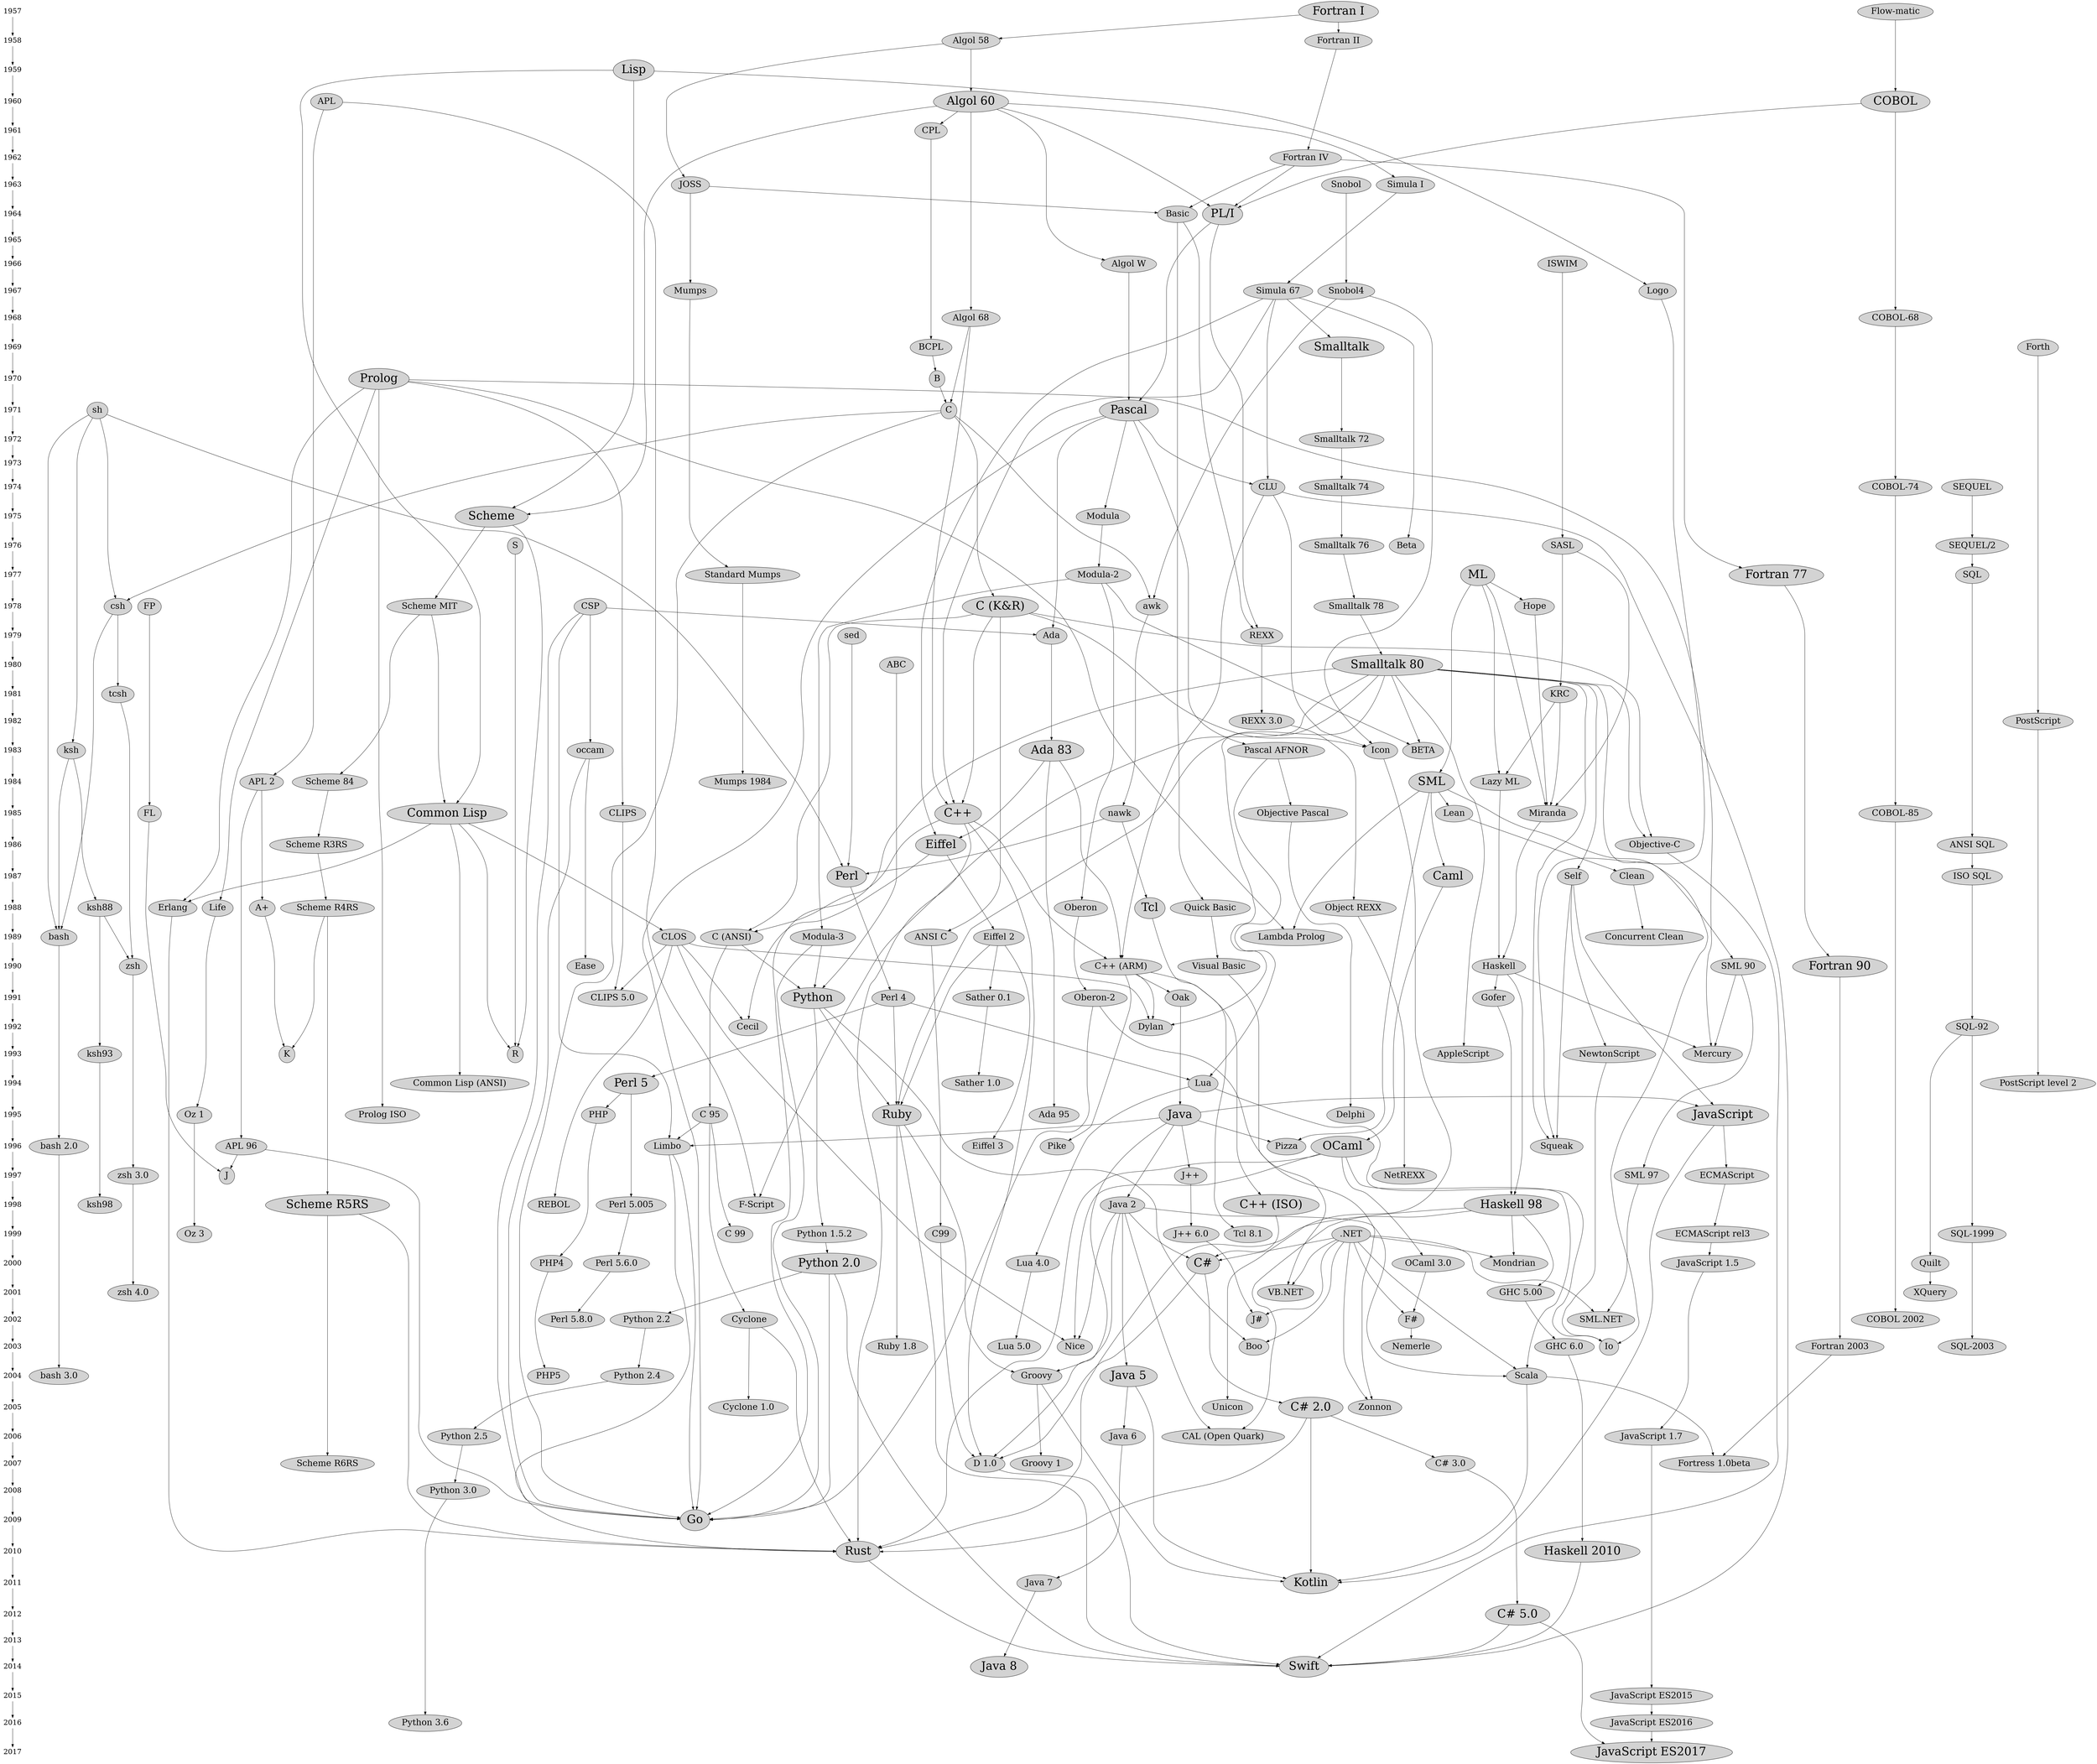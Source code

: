 @startuml

digraph dd {
  {
    node [ shape=plaintext,fontsize=25 ];

1957 -> 1958 -> 1959 -> 1960 -> 1961 -> 1962 -> 1963 -> 1964 -> 1965 -> 1966 -> 1967 -> 1968 -> 1969 -> 1970 -> 1971 -> 1972 -> 1973 -> 1974 -> 1975 -> 1976 -> 1977 -> 1978 -> 1979 -> 1980 -> 1981 -> 1982 -> 1983 -> 1984 -> 1985 -> 1986 -> 1987 -> 1988 -> 1989 -> 1990 -> 1991 -> 1992 -> 1993 -> 1994 -> 1995 -> 1996 -> 1997 -> 1998 -> 1999 -> 2000 -> 2001 -> 2002 -> 2003 -> 2004 -> 2005 -> 2006 -> 2007 -> 2008 -> 2009 -> 2010 -> 2011 -> 2012 -> 2013 -> 2014 -> 2015 -> 2016 -> 2017
  }

node [ fontsize=30, style=filled ];
{ rank = same ; 1960 ; "APL" ; "COBOL" [ fontsize=40 ] ; "Algol 60" [ fontsize=40 ] }
{ rank = same ; 2007 ; "Scheme R6RS" ; "Fortress 1.0beta" ; "C# 3.0" ; "D 1.0" ; "Groovy 1" }
{ rank = same ; 1977 ; "Standard Mumps" ; "Fortran 77" [ fontsize=40 ] ; "SQL" ; "Modula-2" ; "ML" [ fontsize=40 ] }
{ rank = same ; 1968 ; "Algol 68" ; "COBOL-68" }
{ rank = same ; 2002 ; "COBOL 2002" ; "Python 2.2" ; "F#" ; "J#" ; "SML.NET" ; "Perl 5.8.0" ; "Cyclone" }
{ rank = same ; 1976 ; "Beta" ; "Smalltalk 76" ; "S" ; "SEQUEL/2" ; "SASL" }
{ rank = same ; 1979 ; "Ada" ; "sed" ; "REXX" }
{ rank = same ; 1994 ; "PostScript level 2" ; "Sather 1.0" ; "Common Lisp (ANSI)" ; "Perl 5" [ fontsize=40 ] ; "Lua" }
{ rank = same ; 1961 ; "CPL" }
{ rank = same ; 1972 ; "Smalltalk 72" }
{ rank = same ; 2009 ; "Go" [ fontsize=40 ] }
{ rank = same ; 1963 ; "Simula I" ; "Snobol" ; "JOSS" }
{ rank = same ; 2006 ; "Python 2.5" ; "Java 6" ; "JavaScript 1.7" ; "CAL (Open Quark)" }
{ rank = same ; 1971 ; "Pascal" [ fontsize=40 ] ; "C" ; "sh" }
{ rank = same ; 1966 ; "Algol W" ; "ISWIM" }
{ rank = same ; 2003 ; "Io" ; "GHC 6.0" ; "Nemerle" ; "Ruby 1.8" ; "Fortran 2003" ; "SQL-2003" ; "Boo" ; "Nice" ; "Lua 5.0" }
{ rank = same ; 1984 ; "Lazy ML" ; "Mumps 1984" ; "SML" [ fontsize=40 ] ; "Scheme 84" ; "APL 2" }
{ rank = same ; 1969 ; "BCPL" ; "Smalltalk" [ fontsize=40 ] ; "Forth" }
{ rank = same ; 2014 ; "Swift" [ fontsize=40 ] ; "Java 8" [ fontsize=40 ] }
{ rank = same ; 2001 ; "zsh 4.0" ; "XQuery" ; "GHC 5.00" ; "VB.NET" }
{ rank = same ; 1962 ; "Fortran IV" }
{ rank = same ; 2005 ; "Cyclone 1.0" ; "Zonnon" ; "C# 2.0" [ fontsize=40 ] ; "Unicon" }
{ rank = same ; 2008 ; "Python 3.0" }
{ rank = same ; 1970 ; "B" ; "Prolog" [ fontsize=40 ] }
{ rank = same ; 1978 ; "awk" ; "Smalltalk 78" ; "Scheme MIT" ; "Hope" ; "C (K&R)" [ fontsize=40 ] ; "FP" ; "CSP" ; "csh" }
{ rank = same ; 1975 ; "Scheme" [ fontsize=40 ] ; "Modula" }
{ rank = same ; 2000 ; "C#" [ fontsize=40 ] ; "JavaScript 1.5" ; "Lua 4.0" ; "Quilt" ; "PHP4" ; "Mondrian" ; "Python 2.0" [ fontsize=40 ] ; "Perl 5.6.0" ; "OCaml 3.0" }
{ rank = same ; 1967 ; "Mumps" ; "Snobol4" ; "Logo" ; "Simula 67" }
{ rank = same ; 1981 ; "KRC" ; "tcsh" }
{ rank = same ; 1999 ; "Oz 3" ; "Python 1.5.2" ; ".NET" ; "J++ 6.0" ; "C99" ; "ECMAScript rel3" ; "C 99" ; "Tcl 8.1" ; "SQL-1999" }
{ rank = same ; 1996 ; "Pike" ; "Limbo" ; "Eiffel 3" ; "Pizza" ; "Squeak" ; "APL 96" ; "OCaml" [ fontsize=40 ] ; "bash 2.0" }
{ rank = same ; 1974 ; "CLU" ; "Smalltalk 74" ; "COBOL-74" ; "SEQUEL" }
{ rank = same ; 2011 ; "Java 7" ; "Kotlin" [ fontsize=40 ] }
{ rank = same ; 1959 ; "Lisp" [ fontsize=40 ] }
{ rank = same ; 2004 ; "Scala" ; "Python 2.4" ; "Groovy" ; "PHP5" ; "bash 3.0" ; "Java 5" [ fontsize=40 ] }
{ rank = same ; 1983 ; "Icon" ; "ksh" ; "occam" ; "Ada 83" [ fontsize=40 ] ; "BETA" ; "Pascal AFNOR" }
{ rank = same ; 1992 ; "Cecil" ; "Dylan" ; "SQL-92" }
{ rank = same ; 1957 ; "Fortran I" [ fontsize=40 ] ; "Flow-matic" }
{ rank = same ; 1980 ; "ABC" ; "Smalltalk 80" [ fontsize=40 ] }
{ rank = same ; 2010 ; "Haskell 2010" [ fontsize=40 ] ; "Rust" [ fontsize=40 ] }
{ rank = same ; 1985 ; "Miranda" ; "C++" [ fontsize=40 ] ; "Objective Pascal" ; "nawk" ; "COBOL-85" ; "CLIPS" ; "Common Lisp" [ fontsize=40 ] ; "Lean" ; "FL" }
{ rank = same ; 1988 ; "Life" ; "A+" ; "Oberon" ; "Tcl" [ fontsize=40 ] ; "Scheme R4RS" ; "Quick Basic" ; "ksh88" ; "Object REXX" ; "Erlang" }
{ rank = same ; 1997 ; "SML 97" ; "ECMAScript" ; "J++" ; "NetREXX" ; "J" ; "zsh 3.0" }
{ rank = same ; 2015 ; "JavaScript ES2015" }
{ rank = same ; 1990 ; "SML 90" ; "Ease" ; "Fortran 90" [ fontsize=40 ] ; "Haskell" ; "C++ (ARM)" ; "Visual Basic" ; "zsh" }
{ rank = same ; 1958 ; "Fortran II" ; "Algol 58" }
{ rank = same ; 2017 ; "JavaScript ES2017" [ fontsize=40 ] }
{ rank = same ; 1987 ; "Perl" [ fontsize=40 ] ; "Clean" ; "Caml" [ fontsize=40 ] ; "ISO SQL" ; "Self" }
{ rank = same ; 1998 ; "ksh98" ; "Haskell 98" [ fontsize=40 ] ; "F-Script" ; "Java 2" ; "REBOL" ; "Scheme R5RS" [ fontsize=40 ] ; "C++ (ISO)" [ fontsize=40 ] ; "Perl 5.005" }
{ rank = same ; 1995 ; "JavaScript" [ fontsize=40 ] ; "Oz 1" ; "Delphi" ; "Java" [ fontsize=40 ] ; "PHP" ; "Ruby" [ fontsize=40 ] ; "C 95" ; "Prolog ISO" ; "Ada 95" }
{ rank = same ; 2016 ; "JavaScript ES2016" ; "Python 3.6" }
{ rank = same ; 1964 ; "PL/I" [ fontsize=40 ] ; "Basic" }
{ rank = same ; 1989 ; "CLOS" ; "Lambda Prolog" ; "bash" ; "C (ANSI)" ; "ANSI C" ; "Modula-3" ; "Concurrent Clean" ; "Eiffel 2" }
{ rank = same ; 1986 ; "Objective-C" ; "Scheme R3RS" ; "ANSI SQL" ; "Eiffel" [ fontsize=40 ] }
{ rank = same ; 1991 ; "Python" [ fontsize=40 ] ; "Sather 0.1" ; "Gofer" ; "Oberon-2" ; "CLIPS 5.0" ; "Oak" ; "Perl 4" }
{ rank = same ; 1982 ; "REXX 3.0" ; "PostScript" }
{ rank = same ; 1993 ; "ksh93" ; "K" ; "AppleScript" ; "R" ; "NewtonScript" ; "Mercury" }
{ rank = same ; 2012 ; "C# 5.0" [ fontsize=40 ] }

"APL 96" -> "J"
"FL" -> "J"
"C++ (ARM)" -> "Oak"
".NET" -> "Boo"
"Python" -> "Boo"
"Quick Basic" -> "Visual Basic" [weight=3]
"Algol 58" -> "Algol 60" [weight=3]
"OCaml" -> "OCaml 3.0" [weight=3]
"C 95" -> "C 99" [weight=3]
"C# 5.0" -> "JavaScript ES2017"
"JavaScript ES2016" -> "JavaScript ES2017" [weight=3]
"Fortran II" -> "Fortran IV" [weight=3]
"SML 90" -> "Mercury"
"Haskell" -> "Mercury"
"Prolog" -> "Mercury"
"CLOS" -> "REBOL"
"Groovy" -> "Groovy 1" [weight=3]
"bash 2.0" -> "bash 3.0" [weight=3]
"Smalltalk 74" -> "Smalltalk 76" [weight=3]
"Haskell 98" -> "GHC 5.00" [weight=3]
"Self" -> "NewtonScript"
"SML" -> "Lean"
"Python 3.0" -> "Python 3.6" [weight=3]
"Perl" -> "Perl 4" [weight=3]
"Simula 67" -> "Eiffel"
"Ada 83" -> "Eiffel"
"JavaScript 1.7" -> "JavaScript ES2015" [weight=3]
"Perl 5.6.0" -> "Perl 5.8.0" [weight=3]
"Caml" -> "OCaml" [weight=3]
"Java 2" -> "Java 5" [weight=3]
"ksh88" -> "zsh"
"tcsh" -> "zsh"
"ISO SQL" -> "SQL-92" [weight=3]
"C#" -> "C# 2.0" [weight=3]
"sh" -> "csh"
"C" -> "csh"
"Algol 58" -> "JOSS"
"Scheme R4RS" -> "Scheme R5RS" [weight=3]
"APL" -> "APL 2" [weight=3]
"SQL-92" -> "SQL-1999" [weight=3]
"Icon" -> "Unicon" [weight=3]
"Pascal" -> "Modula"
"C++ (ARM)" -> "C++ (ISO)" [weight=3]
"SEQUEL" -> "SEQUEL/2" [weight=3]
"REXX 3.0" -> "Object REXX" [weight=3]
"ISWIM" -> "SASL" [weight=3]
"FP" -> "FL" [weight=3]
"Scheme MIT" -> "Scheme 84" [weight=3]
"bash" -> "bash 2.0" [weight=3]
"Tcl" -> "Tcl 8.1" [weight=3]
"Algol 60" -> "CPL"
"Perl 5" -> "Perl 5.005" [weight=3]
"Visual Basic" -> "VB.NET"
".NET" -> "VB.NET"
"Simula I" -> "Simula 67" [weight=3]
"Groovy" -> "Kotlin"
"Java 5" -> "Kotlin"
"C# 2.0" -> "Kotlin"
"JavaScript" -> "Kotlin"
"Scala" -> "Kotlin"
"Java 6" -> "Java 7" [weight=3]
"zsh" -> "zsh 3.0" [weight=3]
"C 95" -> "Cyclone"
"Lua 4.0" -> "Lua 5.0" [weight=3]
"Haskell 98" -> "CAL (Open Quark)"
"Java 2" -> "CAL (Open Quark)"
"csh" -> "tcsh" [weight=3]
"Java 2" -> "Nice"
"OCaml" -> "Nice"
"CLOS" -> "Nice"
"Prolog" -> "Erlang"
"Common Lisp" -> "Erlang"
"Java" -> "Java 2" [weight=3]
"Object REXX" -> "NetREXX" [weight=3]
"Haskell 98" -> "Rust"
"Cyclone" -> "Rust"
"C++" -> "Rust"
"Scheme R5RS" -> "Rust"
"Limbo" -> "Rust"
"C# 2.0" -> "Rust"
"OCaml" -> "Rust"
"Erlang" -> "Rust"
"Lean" -> "Clean" [weight=3]
"SML" -> "Caml"
".NET" -> "Zonnon"
"Oberon-2" -> "Zonnon"
"ANSI C" -> "C99" [weight=3]
"Lazy ML" -> "Haskell"
"Miranda" -> "Haskell"
"C++" -> "D 1.0"
"Java" -> "D 1.0"
"C#" -> "D 1.0"
"C99" -> "D 1.0"
"COBOL" -> "COBOL-68" [weight=3]
"Fortran 90" -> "Fortran 2003" [weight=3]
"ANSI SQL" -> "ISO SQL" [weight=3]
"C (ANSI)" -> "C 95" [weight=3]
"Prolog" -> "Prolog ISO" [weight=3]
"Ada" -> "Ada 83" [weight=3]
"SQL" -> "ANSI SQL" [weight=3]
"PHP" -> "PHP4" [weight=3]
"Standard Mumps" -> "Mumps 1984" [weight=3]
"JavaScript 1.5" -> "JavaScript 1.7" [weight=3]
"Clean" -> "Concurrent Clean" [weight=3]
"Logo" -> "Squeak"
"Smalltalk 80" -> "Squeak"
"Self" -> "Squeak"
"Lisp" -> "Common Lisp"
"Scheme MIT" -> "Common Lisp"
"CLOS" -> "CLIPS 5.0"
"CLIPS" -> "CLIPS 5.0" [weight=3]
"Python 1.5.2" -> "Python 2.0" [weight=3]
"Flow-matic" -> "COBOL"
"Modula" -> "Modula-2" [weight=3]
"PHP4" -> "PHP5" [weight=3]
"Forth" -> "PostScript"
"Ruby" -> "Groovy"
"Java 2" -> "Groovy"
"Modula-2" -> "BETA"
"Smalltalk 80" -> "BETA"
"Perl 4" -> "Lua"
"Pascal AFNOR" -> "Lua"
"SEQUEL/2" -> "SQL" [weight=3]
"Fortran IV" -> "Basic"
"JOSS" -> "Basic"
"Ada 83" -> "Ada 95" [weight=3]
"Smalltalk 80" -> "Self"
".NET" -> "Mondrian"
"Haskell 98" -> "Mondrian"
"Perl 4" -> "Perl 5" [weight=3]
"Basic" -> "REXX"
"PL/I" -> "REXX"
"CLU" -> "C++ (ARM)"
"Ada 83" -> "C++ (ARM)"
"C++" -> "C++ (ARM)" [weight=3]
"ksh" -> "ksh88" [weight=3]
"Eiffel" -> "Eiffel 2" [weight=3]
"SQL-1999" -> "SQL-2003" [weight=3]
"Perl 5.005" -> "Perl 5.6.0" [weight=3]
"APL 2" -> "APL 96" [weight=3]
"ECMAScript" -> "ECMAScript rel3" [weight=3]
"ML" -> "SML" [weight=3]
"Pascal" -> "Pascal AFNOR" [weight=3]
"B" -> "C" [weight=3]
"Algol 68" -> "C"
"Lisp" -> "Logo"
"Mumps" -> "Standard Mumps" [weight=3]
"Lisp" -> "Scheme"
"Algol 60" -> "Scheme"
"C (K&R)" -> "C (ANSI)"
"C++" -> "C (ANSI)"
"C# 2.0" -> "C# 3.0" [weight=3]
"CSP" -> "Limbo"
"C 95" -> "Limbo"
"Java" -> "Limbo"
"ECMAScript rel3" -> "JavaScript 1.5" [weight=3]
"CPL" -> "BCPL" [weight=3]
"REXX" -> "REXX 3.0" [weight=3]
"Fortran I" -> "Fortran II" [weight=3]
"KRC" -> "Lazy ML"
"ML" -> "Lazy ML"
"Java 2" -> "Scala"
".NET" -> "Scala"
"OCaml" -> "Scala"
"Oak" -> "Java" [weight=3]
"Quilt" -> "XQuery" [weight=3]
"Java 5" -> "Java 6" [weight=3]
"Scheme" -> "Scheme MIT" [weight=3]
"JavaScript" -> "ECMAScript" [weight=3]
"C (K&R)" -> "ANSI C" [weight=3]
"Perl 5" -> "PHP"
"Simula 67" -> "Beta"
"COBOL-74" -> "COBOL-85" [weight=3]
"JavaScript ES2015" -> "JavaScript ES2016" [weight=3]
".NET" -> "J#"
"J++ 6.0" -> "J#"
"J++" -> "J++ 6.0" [weight=3]
"Lua" -> "Lua 4.0" [weight=3]
"ksh93" -> "ksh98" [weight=3]
"Scheme R4RS" -> "K"
"A+" -> "K"
"ML" -> "Hope"
"Simula 67" -> "Smalltalk"
"Eiffel 2" -> "Eiffel 3" [weight=3]
"Algol 60" -> "Algol W"
"Common Lisp" -> "Common Lisp (ANSI)" [weight=3]
"Smalltalk 78" -> "Smalltalk 80" [weight=3]
"F#" -> "Nemerle" [weight=3]
"Oberon" -> "Oberon-2" [weight=3]
"OCaml 3.0" -> "F#"
".NET" -> "F#"
"Sather 0.1" -> "Sather 1.0" [weight=3]
"Algol 60" -> "Algol 68" [weight=3]
"Python 2.2" -> "Python 2.4" [weight=3]
"Fortran 77" -> "Fortran 90" [weight=3]
"Modula-2" -> "Modula-3" [weight=3]
"Basic" -> "Quick Basic" [weight=3]
"Common Lisp" -> "R"
"Scheme" -> "R"
"S" -> "R" [weight=3]
"SQL-92" -> "Quilt"
"Java 7" -> "Java 8" [weight=3]
"CSP" -> "occam" [weight=3]
"Python 2.5" -> "Python 3.0" [weight=3]
"C" -> "C (K&R)" [weight=3]
"sh" -> "ksh"
"Prolog" -> "CLIPS"
"Smalltalk 80" -> "Ruby"
"Eiffel 2" -> "Ruby"
"Perl 4" -> "Ruby"
"Python" -> "Ruby"
"Fortran I" -> "Algol 58"
"Smalltalk 80" -> "AppleScript"
"SASL" -> "KRC" [weight=3]
"Scheme R3RS" -> "Scheme R4RS" [weight=3]
"Haskell" -> "Haskell 98"
"Gofer" -> "Haskell 98"
"APL" -> "F-Script"
"Smalltalk 80" -> "F-Script"
"COBOL" -> "PL/I"
"Fortran IV" -> "PL/I"
"Algol 60" -> "PL/I"
"Java" -> "Pizza"
"SML" -> "Pizza"
".NET" -> "SML.NET"
"SML 97" -> "SML.NET"
"Smalltalk 80" -> "Dylan"
"C++ (ARM)" -> "Dylan"
"CLOS" -> "Dylan"
"Ruby" -> "Ruby 1.8" [weight=3]
"Java" -> "J++"
"Smalltalk" -> "Smalltalk 72" [weight=3]
"Fortran IV" -> "Fortran 77" [weight=3]
"Simula 67" -> "C++"
"C (K&R)" -> "C++"
"Algol 68" -> "C++"
"Common Lisp" -> "CLOS"
"Prolog" -> "Life"
"Java" -> "JavaScript"
"Self" -> "JavaScript"
"KRC" -> "Miranda"
"Hope" -> "Miranda"
"SASL" -> "Miranda"
"ML" -> "Miranda"
"C# 3.0" -> "C# 5.0" [weight=3]
"COBOL-85" -> "COBOL 2002" [weight=3]
"ABC" -> "Python" [weight=3]
"C (ANSI)" -> "Python"
"Modula-3" -> "Python"
"PostScript" -> "PostScript level 2" [weight=3]
"Smalltalk 80" -> "Objective-C"
"C (K&R)" -> "Objective-C"
"C++ (ARM)" -> "Pike"
"Life" -> "Oz 1"
"Python 2.4" -> "Python 2.5" [weight=3]
"BCPL" -> "B" [weight=3]
"Oz 1" -> "Oz 3" [weight=3]
"Pascal" -> "Ada"
"CSP" -> "Ada"
"Scheme 84" -> "Scheme R3RS" [weight=3]
"zsh 3.0" -> "zsh 4.0" [weight=3]
"Snobol4" -> "awk"
"C" -> "awk"
"SML" -> "Lambda Prolog"
"Prolog" -> "Lambda Prolog"
"Eiffel 2" -> "Sather 0.1"
"NewtonScript" -> "Io"
"Smalltalk 80" -> "Io"
"Lua" -> "Io"
"APL 2" -> "A+"
"Pascal" -> "CLU"
"Simula 67" -> "CLU"
".NET" -> "C#"
"Java 2" -> "C#"
"C++ (ISO)" -> "C#"
"Scheme R5RS" -> "Scheme R6RS" [weight=3]
"Cyclone" -> "Cyclone 1.0" [weight=3]
"ksh88" -> "ksh93" [weight=3]
"awk" -> "nawk" [weight=3]
"Eiffel" -> "Cecil"
"CLOS" -> "Cecil"
"Pascal AFNOR" -> "Objective Pascal" [weight=3]
"Algol 60" -> "Simula I"
"Haskell" -> "Gofer"
"SML 90" -> "SML 97" [weight=3]
"JOSS" -> "Mumps" [weight=3]
"SML" -> "SML 90" [weight=3]
"occam" -> "Ease" [weight=3]
"COBOL-68" -> "COBOL-74" [weight=3]
"Smalltalk 72" -> "Smalltalk 74" [weight=3]
"Modula-2" -> "Oberon"
"GHC 5.00" -> "GHC 6.0" [weight=3]
"Algol W" -> "Pascal" [weight=3]
"PL/I" -> "Pascal"
"nawk" -> "Tcl"
"Snobol" -> "Snobol4" [weight=3]
"Python 2.0" -> "Python 2.2" [weight=3]
"Python" -> "Python 1.5.2" [weight=3]
"sh" -> "Perl"
"nawk" -> "Perl"
"sed" -> "Perl"
"GHC 6.0" -> "Haskell 2010" [weight=3]
"Oberon-2" -> "Go"
"C" -> "Go"
"Smalltalk 80" -> "Go"
"APL 96" -> "Go"
"Python 2.0" -> "Go"
"Modula-3" -> "Go"
"Pascal" -> "Go"
"CSP" -> "Go"
"occam" -> "Go"
"Limbo" -> "Go"
"Ruby" -> "Swift"
"D 1.0" -> "Swift"
"Objective-C" -> "Swift"
"CLU" -> "Swift"
"C# 5.0" -> "Swift"
"Rust" -> "Swift"
"Haskell 2010" -> "Swift"
"Python 2.0" -> "Swift"
"csh" -> "bash"
"ksh" -> "bash"
"sh" -> "bash"
"C (K&R)" -> "Icon"
"CLU" -> "Icon"
"Snobol4" -> "Icon"
"Objective Pascal" -> "Delphi" [weight=3]
"Scala" -> "Fortress 1.0beta"
"Fortran 2003" -> "Fortress 1.0beta"
"Smalltalk 76" -> "Smalltalk 78" [weight=3]

}

@enduml

